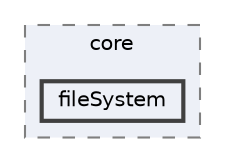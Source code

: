 digraph "techstorm/core/fileSystem"
{
 // LATEX_PDF_SIZE
  bgcolor="transparent";
  edge [fontname=Helvetica,fontsize=10,labelfontname=Helvetica,labelfontsize=10];
  node [fontname=Helvetica,fontsize=10,shape=box,height=0.2,width=0.4];
  compound=true
  subgraph clusterdir_cf837ce2acd7da7bca021b6616dd34cf {
    graph [ bgcolor="#edf0f7", pencolor="grey50", label="core", fontname=Helvetica,fontsize=10 style="filled,dashed", URL="dir_cf837ce2acd7da7bca021b6616dd34cf.html",tooltip=""]
  dir_345332be46ee771722b19dc787f15845 [label="fileSystem", fillcolor="#edf0f7", color="grey25", style="filled,bold", URL="dir_345332be46ee771722b19dc787f15845.html",tooltip=""];
  }
}
